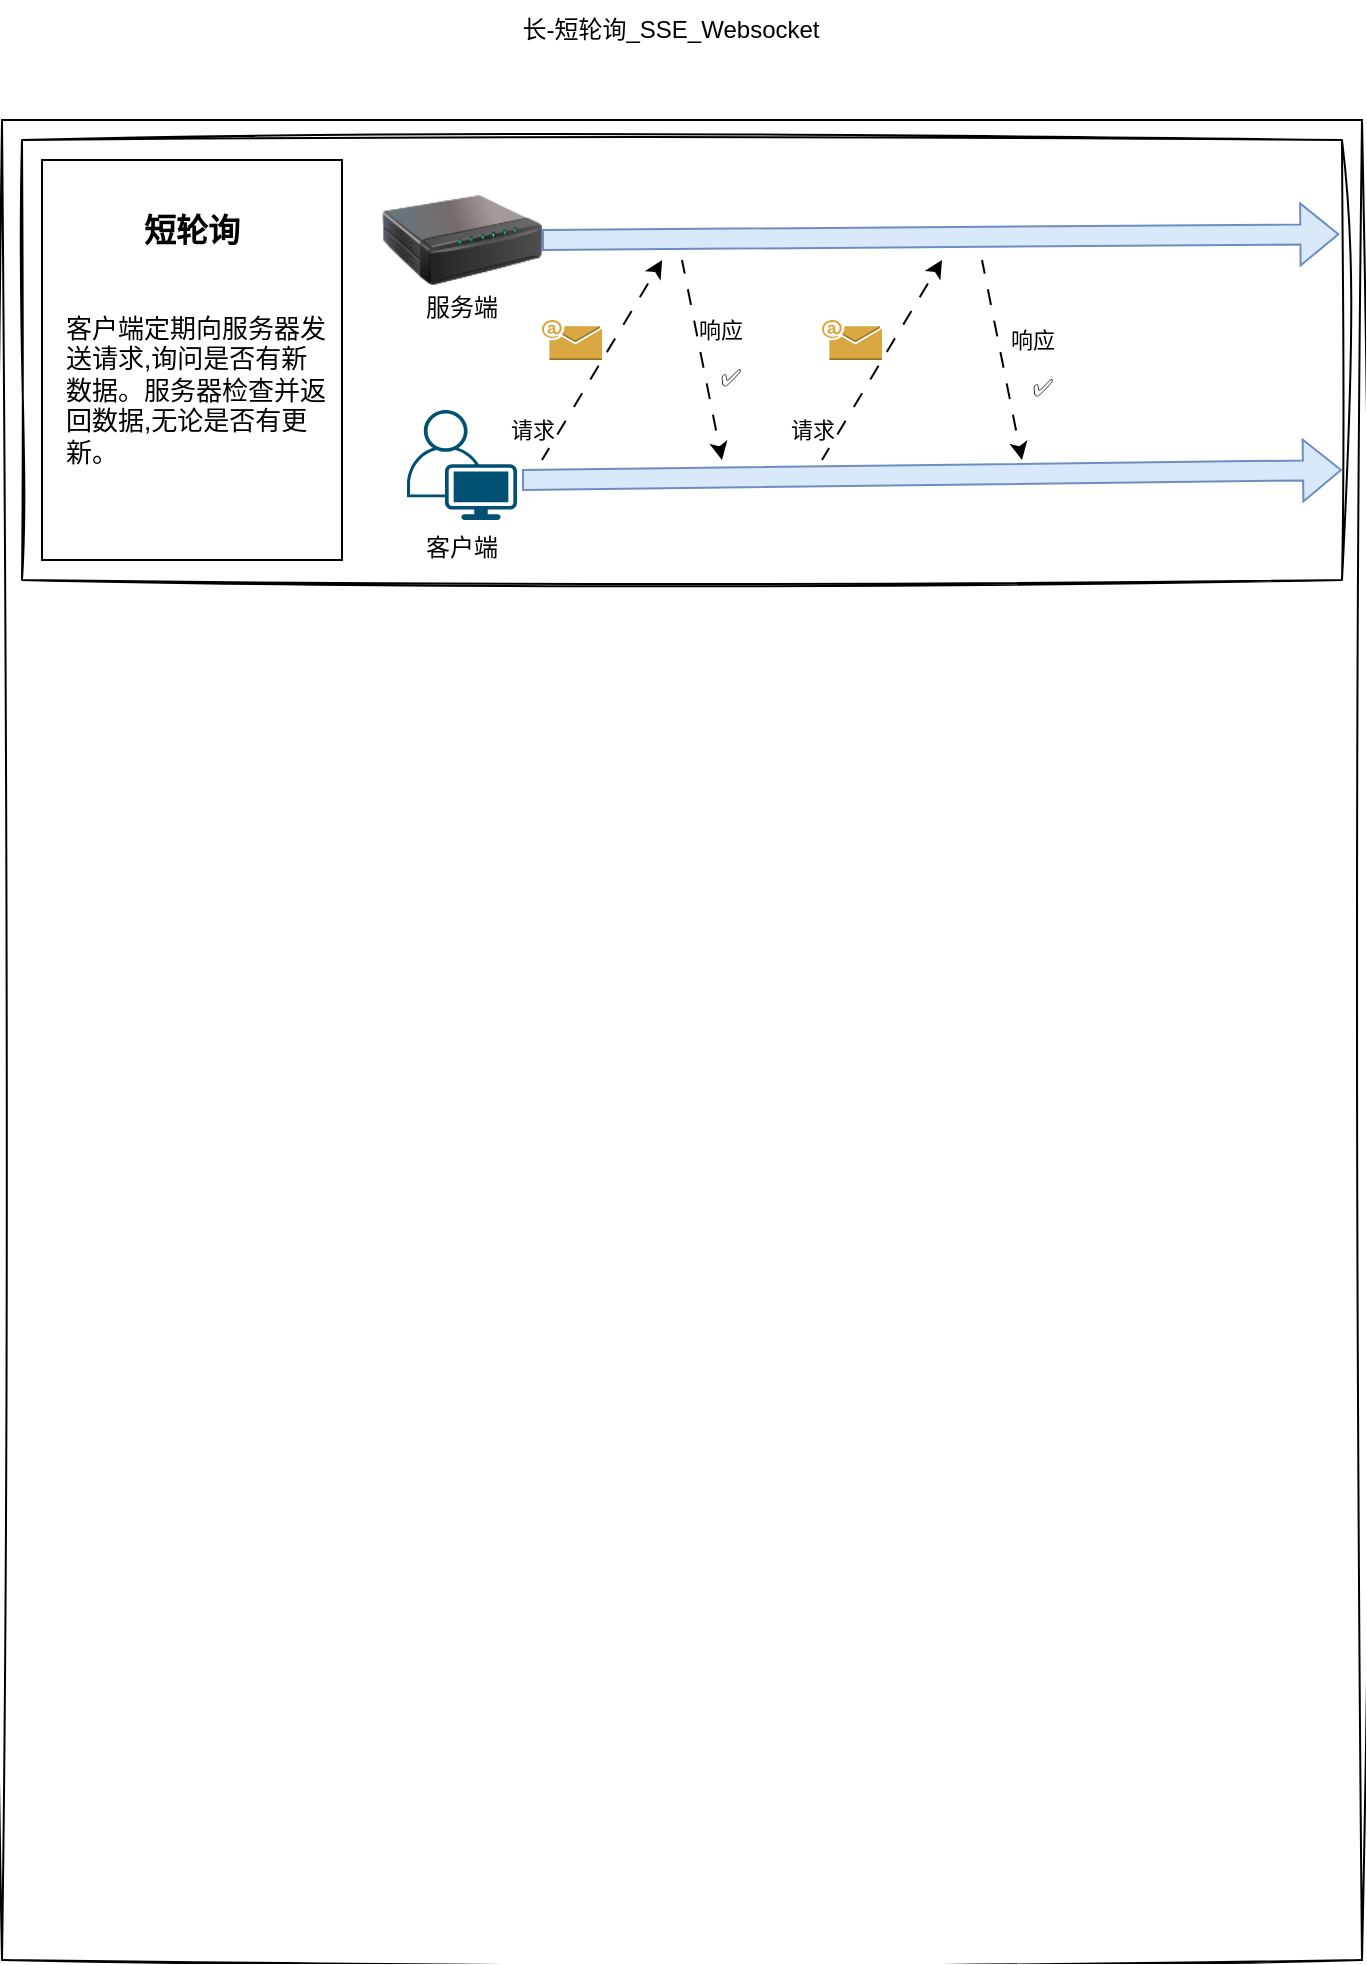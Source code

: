 <mxfile version="24.8.6">
  <diagram name="第 1 页" id="zOYMXfU-HG3WWiP4xysz">
    <mxGraphModel dx="2074" dy="1121" grid="1" gridSize="10" guides="1" tooltips="1" connect="1" arrows="1" fold="1" page="1" pageScale="1" pageWidth="827" pageHeight="1169" math="0" shadow="0">
      <root>
        <mxCell id="0" />
        <mxCell id="1" parent="0" />
        <mxCell id="0pzs7BcZbMm-u0nc56GL-1" value="" style="endArrow=none;html=1;rounded=0;sketch=1;hachureGap=4;jiggle=2;curveFitting=1;fontFamily=Architects Daughter;fontSource=https%3A%2F%2Ffonts.googleapis.com%2Fcss%3Ffamily%3DArchitects%2BDaughter;" edge="1" parent="1">
          <mxGeometry width="50" height="50" relative="1" as="geometry">
            <mxPoint x="80" y="120" as="sourcePoint" />
            <mxPoint x="760" y="120" as="targetPoint" />
          </mxGeometry>
        </mxCell>
        <mxCell id="0pzs7BcZbMm-u0nc56GL-2" value="" style="endArrow=none;html=1;rounded=0;sketch=1;hachureGap=4;jiggle=2;curveFitting=1;fontFamily=Architects Daughter;fontSource=https%3A%2F%2Ffonts.googleapis.com%2Fcss%3Ffamily%3DArchitects%2BDaughter;" edge="1" parent="1">
          <mxGeometry width="50" height="50" relative="1" as="geometry">
            <mxPoint x="80" y="120" as="sourcePoint" />
            <mxPoint x="80" y="1040" as="targetPoint" />
          </mxGeometry>
        </mxCell>
        <mxCell id="0pzs7BcZbMm-u0nc56GL-3" value="" style="endArrow=none;html=1;rounded=0;sketch=1;hachureGap=4;jiggle=2;curveFitting=1;fontFamily=Architects Daughter;fontSource=https%3A%2F%2Ffonts.googleapis.com%2Fcss%3Ffamily%3DArchitects%2BDaughter;" edge="1" parent="1">
          <mxGeometry width="50" height="50" relative="1" as="geometry">
            <mxPoint x="760" y="1040" as="sourcePoint" />
            <mxPoint x="80" y="1040" as="targetPoint" />
          </mxGeometry>
        </mxCell>
        <mxCell id="0pzs7BcZbMm-u0nc56GL-4" value="" style="endArrow=none;html=1;rounded=0;sketch=1;hachureGap=4;jiggle=2;curveFitting=1;fontFamily=Architects Daughter;fontSource=https%3A%2F%2Ffonts.googleapis.com%2Fcss%3Ffamily%3DArchitects%2BDaughter;" edge="1" parent="1">
          <mxGeometry width="50" height="50" relative="1" as="geometry">
            <mxPoint x="760" y="120" as="sourcePoint" />
            <mxPoint x="760" y="1040" as="targetPoint" />
          </mxGeometry>
        </mxCell>
        <mxCell id="0pzs7BcZbMm-u0nc56GL-5" value="长-短轮询_SSE_Websocket" style="text;html=1;align=center;verticalAlign=middle;resizable=0;points=[];autosize=1;strokeColor=none;fillColor=none;fontFamily=Helvetica;fontStyle=0" vertex="1" parent="1">
          <mxGeometry x="329" y="60" width="170" height="30" as="geometry" />
        </mxCell>
        <mxCell id="0pzs7BcZbMm-u0nc56GL-6" value="" style="rounded=0;whiteSpace=wrap;html=1;sketch=1;hachureGap=4;jiggle=2;curveFitting=1;fontFamily=Architects Daughter;fontSource=https%3A%2F%2Ffonts.googleapis.com%2Fcss%3Ffamily%3DArchitects%2BDaughter;" vertex="1" parent="1">
          <mxGeometry x="90" y="130" width="660" height="220" as="geometry" />
        </mxCell>
        <mxCell id="0pzs7BcZbMm-u0nc56GL-10" value="" style="rounded=0;whiteSpace=wrap;html=1;hachureGap=4;fontFamily=Architects Daughter;fontSource=https%3A%2F%2Ffonts.googleapis.com%2Fcss%3Ffamily%3DArchitects%2BDaughter;" vertex="1" parent="1">
          <mxGeometry x="100" y="140" width="150" height="200" as="geometry" />
        </mxCell>
        <mxCell id="0pzs7BcZbMm-u0nc56GL-11" value="&lt;span&gt;&lt;font style=&quot;font-size: 16px;&quot; face=&quot;Helvetica&quot;&gt;短轮询&lt;/font&gt;&lt;/span&gt;" style="text;html=1;align=center;verticalAlign=middle;whiteSpace=wrap;rounded=0;fontFamily=Architects Daughter;fontSource=https%3A%2F%2Ffonts.googleapis.com%2Fcss%3Ffamily%3DArchitects%2BDaughter;fontStyle=1" vertex="1" parent="1">
          <mxGeometry x="145" y="160" width="60" height="30" as="geometry" />
        </mxCell>
        <mxCell id="0pzs7BcZbMm-u0nc56GL-14" value="&lt;div data-lark-html-role=&quot;root&quot; style=&quot;font-size: 13px;&quot;&gt;&lt;span class=&quot;text-only&quot; data-eleid=&quot;5&quot; style=&quot;white-space: pre; font-size: 13px;&quot;&gt;客户端定期向服务器发&lt;/span&gt;&lt;span class=&quot;text-only&quot; data-eleid=&quot;4&quot; style=&quot;white-space: pre; font-size: 13px;&quot;&gt;&lt;br style=&quot;font-size: 13px;&quot;&gt;&lt;/span&gt;&lt;span class=&quot;text-only&quot; data-eleid=&quot;7&quot; style=&quot;white-space: pre; font-size: 13px;&quot;&gt;送请求,询问是否有新&lt;/span&gt;&lt;span class=&quot;text-only&quot; data-eleid=&quot;6&quot; style=&quot;white-space: pre; font-size: 13px;&quot;&gt;&lt;br style=&quot;font-size: 13px;&quot;&gt;&lt;/span&gt;&lt;span class=&quot;text-only&quot; data-eleid=&quot;9&quot; style=&quot;white-space: pre; font-size: 13px;&quot;&gt;数据。服务器检查并返&lt;/span&gt;&lt;span class=&quot;text-only&quot; data-eleid=&quot;8&quot; style=&quot;white-space: pre; font-size: 13px;&quot;&gt;&lt;br style=&quot;font-size: 13px;&quot;&gt;&lt;/span&gt;&lt;span class=&quot;text-only&quot; data-eleid=&quot;11&quot; style=&quot;white-space: pre; font-size: 13px;&quot;&gt;回数据,无论是否有更&lt;/span&gt;&lt;span class=&quot;text-only&quot; data-eleid=&quot;10&quot; style=&quot;white-space: pre; font-size: 13px;&quot;&gt;&lt;br style=&quot;font-size: 13px;&quot;&gt;&lt;/span&gt;&lt;span class=&quot;text-only&quot; data-eleid=&quot;13&quot; style=&quot;white-space: pre; font-size: 13px;&quot;&gt;新。&lt;/span&gt;&lt;/div&gt;" style="text;html=1;align=left;verticalAlign=middle;whiteSpace=wrap;rounded=0;fontFamily=Helvetica;fontSize=13;" vertex="1" parent="1">
          <mxGeometry x="110" y="190" width="130" height="130" as="geometry" />
        </mxCell>
        <mxCell id="0pzs7BcZbMm-u0nc56GL-15" value="" style="image;html=1;image=img/lib/clip_art/networking/Print_Server_128x128.png;sketch=1;hachureGap=4;jiggle=2;curveFitting=1;fontFamily=Architects Daughter;fontSource=https%3A%2F%2Ffonts.googleapis.com%2Fcss%3Ffamily%3DArchitects%2BDaughter;" vertex="1" parent="1">
          <mxGeometry x="270" y="140" width="80" height="80" as="geometry" />
        </mxCell>
        <mxCell id="0pzs7BcZbMm-u0nc56GL-18" value="" style="points=[[0.35,0,0],[0.98,0.51,0],[1,0.71,0],[0.67,1,0],[0,0.795,0],[0,0.65,0]];verticalLabelPosition=bottom;sketch=0;html=1;verticalAlign=top;aspect=fixed;align=center;pointerEvents=1;shape=mxgraph.cisco19.user;fillColor=#005073;strokeColor=none;hachureGap=4;jiggle=2;curveFitting=1;fontFamily=Architects Daughter;fontSource=https%3A%2F%2Ffonts.googleapis.com%2Fcss%3Ffamily%3DArchitects%2BDaughter;" vertex="1" parent="1">
          <mxGeometry x="282.5" y="265" width="55" height="55" as="geometry" />
        </mxCell>
        <mxCell id="0pzs7BcZbMm-u0nc56GL-19" value="服务端" style="text;html=1;align=center;verticalAlign=middle;whiteSpace=wrap;rounded=0;fontFamily=Architects Daughter;fontSource=https%3A%2F%2Ffonts.googleapis.com%2Fcss%3Ffamily%3DArchitects%2BDaughter;" vertex="1" parent="1">
          <mxGeometry x="280" y="200" width="60" height="30" as="geometry" />
        </mxCell>
        <mxCell id="0pzs7BcZbMm-u0nc56GL-20" value="客户端" style="text;html=1;align=center;verticalAlign=middle;whiteSpace=wrap;rounded=0;fontFamily=Architects Daughter;fontSource=https%3A%2F%2Ffonts.googleapis.com%2Fcss%3Ffamily%3DArchitects%2BDaughter;" vertex="1" parent="1">
          <mxGeometry x="280" y="320" width="60" height="30" as="geometry" />
        </mxCell>
        <mxCell id="0pzs7BcZbMm-u0nc56GL-21" value="" style="shape=flexArrow;endArrow=classic;html=1;rounded=0;hachureGap=4;fontFamily=Architects Daughter;fontSource=https%3A%2F%2Ffonts.googleapis.com%2Fcss%3Ffamily%3DArchitects%2BDaughter;exitX=1;exitY=0.5;exitDx=0;exitDy=0;fillColor=#dae8fc;strokeColor=#6c8ebf;entryX=0.998;entryY=0.214;entryDx=0;entryDy=0;entryPerimeter=0;" edge="1" parent="1" source="0pzs7BcZbMm-u0nc56GL-15" target="0pzs7BcZbMm-u0nc56GL-6">
          <mxGeometry width="50" height="50" relative="1" as="geometry">
            <mxPoint x="530" y="220" as="sourcePoint" />
            <mxPoint x="740" y="180" as="targetPoint" />
          </mxGeometry>
        </mxCell>
        <mxCell id="0pzs7BcZbMm-u0nc56GL-22" value="" style="shape=flexArrow;endArrow=classic;html=1;rounded=0;hachureGap=4;fontFamily=Architects Daughter;fontSource=https%3A%2F%2Ffonts.googleapis.com%2Fcss%3Ffamily%3DArchitects%2BDaughter;exitX=1;exitY=0.5;exitDx=0;exitDy=0;fillColor=#dae8fc;strokeColor=#6c8ebf;entryX=1;entryY=0.75;entryDx=0;entryDy=0;" edge="1" parent="1" target="0pzs7BcZbMm-u0nc56GL-6">
          <mxGeometry width="50" height="50" relative="1" as="geometry">
            <mxPoint x="340" y="300" as="sourcePoint" />
            <mxPoint x="740" y="305" as="targetPoint" />
          </mxGeometry>
        </mxCell>
        <mxCell id="0pzs7BcZbMm-u0nc56GL-23" value="" style="endArrow=classic;html=1;rounded=0;hachureGap=4;fontFamily=Architects Daughter;fontSource=https%3A%2F%2Ffonts.googleapis.com%2Fcss%3Ffamily%3DArchitects%2BDaughter;entryX=0.485;entryY=0.273;entryDx=0;entryDy=0;entryPerimeter=0;flowAnimation=1;" edge="1" parent="1" target="0pzs7BcZbMm-u0nc56GL-6">
          <mxGeometry width="50" height="50" relative="1" as="geometry">
            <mxPoint x="350" y="290" as="sourcePoint" />
            <mxPoint x="400" y="230" as="targetPoint" />
          </mxGeometry>
        </mxCell>
        <mxCell id="0pzs7BcZbMm-u0nc56GL-24" value="" style="endArrow=classic;html=1;rounded=0;hachureGap=4;fontFamily=Architects Daughter;fontSource=https%3A%2F%2Ffonts.googleapis.com%2Fcss%3Ffamily%3DArchitects%2BDaughter;flowAnimation=1;" edge="1" parent="1">
          <mxGeometry width="50" height="50" relative="1" as="geometry">
            <mxPoint x="420" y="190" as="sourcePoint" />
            <mxPoint x="440" y="290" as="targetPoint" />
          </mxGeometry>
        </mxCell>
        <mxCell id="0pzs7BcZbMm-u0nc56GL-25" value="" style="endArrow=classic;html=1;rounded=0;hachureGap=4;fontFamily=Architects Daughter;fontSource=https%3A%2F%2Ffonts.googleapis.com%2Fcss%3Ffamily%3DArchitects%2BDaughter;entryX=0.485;entryY=0.273;entryDx=0;entryDy=0;entryPerimeter=0;flowAnimation=1;" edge="1" parent="1">
          <mxGeometry width="50" height="50" relative="1" as="geometry">
            <mxPoint x="490" y="290" as="sourcePoint" />
            <mxPoint x="550" y="190" as="targetPoint" />
          </mxGeometry>
        </mxCell>
        <mxCell id="0pzs7BcZbMm-u0nc56GL-27" value="" style="endArrow=classic;html=1;rounded=0;hachureGap=4;fontFamily=Architects Daughter;fontSource=https%3A%2F%2Ffonts.googleapis.com%2Fcss%3Ffamily%3DArchitects%2BDaughter;flowAnimation=1;" edge="1" parent="1">
          <mxGeometry width="50" height="50" relative="1" as="geometry">
            <mxPoint x="570" y="190" as="sourcePoint" />
            <mxPoint x="590" y="290" as="targetPoint" />
          </mxGeometry>
        </mxCell>
        <mxCell id="0pzs7BcZbMm-u0nc56GL-28" value="" style="outlineConnect=0;dashed=0;verticalLabelPosition=bottom;verticalAlign=top;align=center;html=1;shape=mxgraph.aws3.email;fillColor=#D9A741;gradientColor=none;hachureGap=4;fontFamily=Architects Daughter;fontSource=https%3A%2F%2Ffonts.googleapis.com%2Fcss%3Ffamily%3DArchitects%2BDaughter;" vertex="1" parent="1">
          <mxGeometry x="350" y="220" width="30" height="20" as="geometry" />
        </mxCell>
        <mxCell id="0pzs7BcZbMm-u0nc56GL-29" value="" style="outlineConnect=0;dashed=0;verticalLabelPosition=bottom;verticalAlign=top;align=center;html=1;shape=mxgraph.aws3.email;fillColor=#D9A741;gradientColor=none;hachureGap=4;fontFamily=Architects Daughter;fontSource=https%3A%2F%2Ffonts.googleapis.com%2Fcss%3Ffamily%3DArchitects%2BDaughter;" vertex="1" parent="1">
          <mxGeometry x="490" y="220" width="30" height="20" as="geometry" />
        </mxCell>
        <mxCell id="0pzs7BcZbMm-u0nc56GL-32" value="✅" style="text;html=1;align=center;verticalAlign=middle;resizable=0;points=[];autosize=1;strokeColor=none;fillColor=none;fontFamily=Architects Daughter;fontSource=https%3A%2F%2Ffonts.googleapis.com%2Fcss%3Ffamily%3DArchitects%2BDaughter;" vertex="1" parent="1">
          <mxGeometry x="580" y="240" width="40" height="30" as="geometry" />
        </mxCell>
        <mxCell id="0pzs7BcZbMm-u0nc56GL-33" value="&lt;font face=&quot;Helvetica&quot; style=&quot;font-size: 11px;&quot;&gt;响应&lt;/font&gt;" style="text;html=1;align=center;verticalAlign=middle;resizable=0;points=[];autosize=1;strokeColor=none;fillColor=none;fontFamily=Architects Daughter;fontSource=https%3A%2F%2Ffonts.googleapis.com%2Fcss%3Ffamily%3DArchitects%2BDaughter;fontSize=11;" vertex="1" parent="1">
          <mxGeometry x="570" y="215" width="50" height="30" as="geometry" />
        </mxCell>
        <mxCell id="0pzs7BcZbMm-u0nc56GL-35" value="&lt;font face=&quot;Helvetica&quot; style=&quot;font-size: 11px;&quot;&gt;请求&lt;/font&gt;" style="text;html=1;align=center;verticalAlign=middle;resizable=0;points=[];autosize=1;strokeColor=none;fillColor=none;fontFamily=Architects Daughter;fontSource=https%3A%2F%2Ffonts.googleapis.com%2Fcss%3Ffamily%3DArchitects%2BDaughter;fontSize=11;" vertex="1" parent="1">
          <mxGeometry x="460" y="260" width="50" height="30" as="geometry" />
        </mxCell>
        <mxCell id="0pzs7BcZbMm-u0nc56GL-36" value="&lt;font face=&quot;Helvetica&quot; style=&quot;font-size: 11px;&quot;&gt;请求&lt;/font&gt;" style="text;html=1;align=center;verticalAlign=middle;resizable=0;points=[];autosize=1;strokeColor=none;fillColor=none;fontFamily=Architects Daughter;fontSource=https%3A%2F%2Ffonts.googleapis.com%2Fcss%3Ffamily%3DArchitects%2BDaughter;fontSize=11;" vertex="1" parent="1">
          <mxGeometry x="320" y="260" width="50" height="30" as="geometry" />
        </mxCell>
        <mxCell id="0pzs7BcZbMm-u0nc56GL-37" value="&lt;font face=&quot;Helvetica&quot; style=&quot;font-size: 11px;&quot;&gt;响应&lt;/font&gt;" style="text;html=1;align=center;verticalAlign=middle;resizable=0;points=[];autosize=1;strokeColor=none;fillColor=none;fontFamily=Architects Daughter;fontSource=https%3A%2F%2Ffonts.googleapis.com%2Fcss%3Ffamily%3DArchitects%2BDaughter;fontSize=11;" vertex="1" parent="1">
          <mxGeometry x="414" y="210" width="50" height="30" as="geometry" />
        </mxCell>
        <mxCell id="0pzs7BcZbMm-u0nc56GL-38" value="✅" style="text;html=1;align=center;verticalAlign=middle;resizable=0;points=[];autosize=1;strokeColor=none;fillColor=none;fontFamily=Architects Daughter;fontSource=https%3A%2F%2Ffonts.googleapis.com%2Fcss%3Ffamily%3DArchitects%2BDaughter;" vertex="1" parent="1">
          <mxGeometry x="424" y="235" width="40" height="30" as="geometry" />
        </mxCell>
      </root>
    </mxGraphModel>
  </diagram>
</mxfile>

